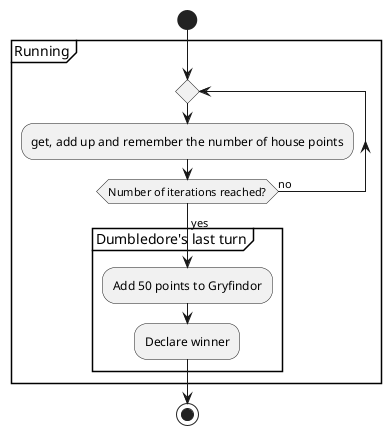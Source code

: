@startuml
'https://plantuml.com/activity-diagram-beta

start

partition Running {
    repeat
       :get, add up and remember the number of house points;
    repeat while (Number of iterations reached?) is (no)
    ->yes;
    partition "Dumbledore's last turn" {
        :Add 50 points to Gryfindor;
        :Declare winner;
    }
}

stop

@enduml
